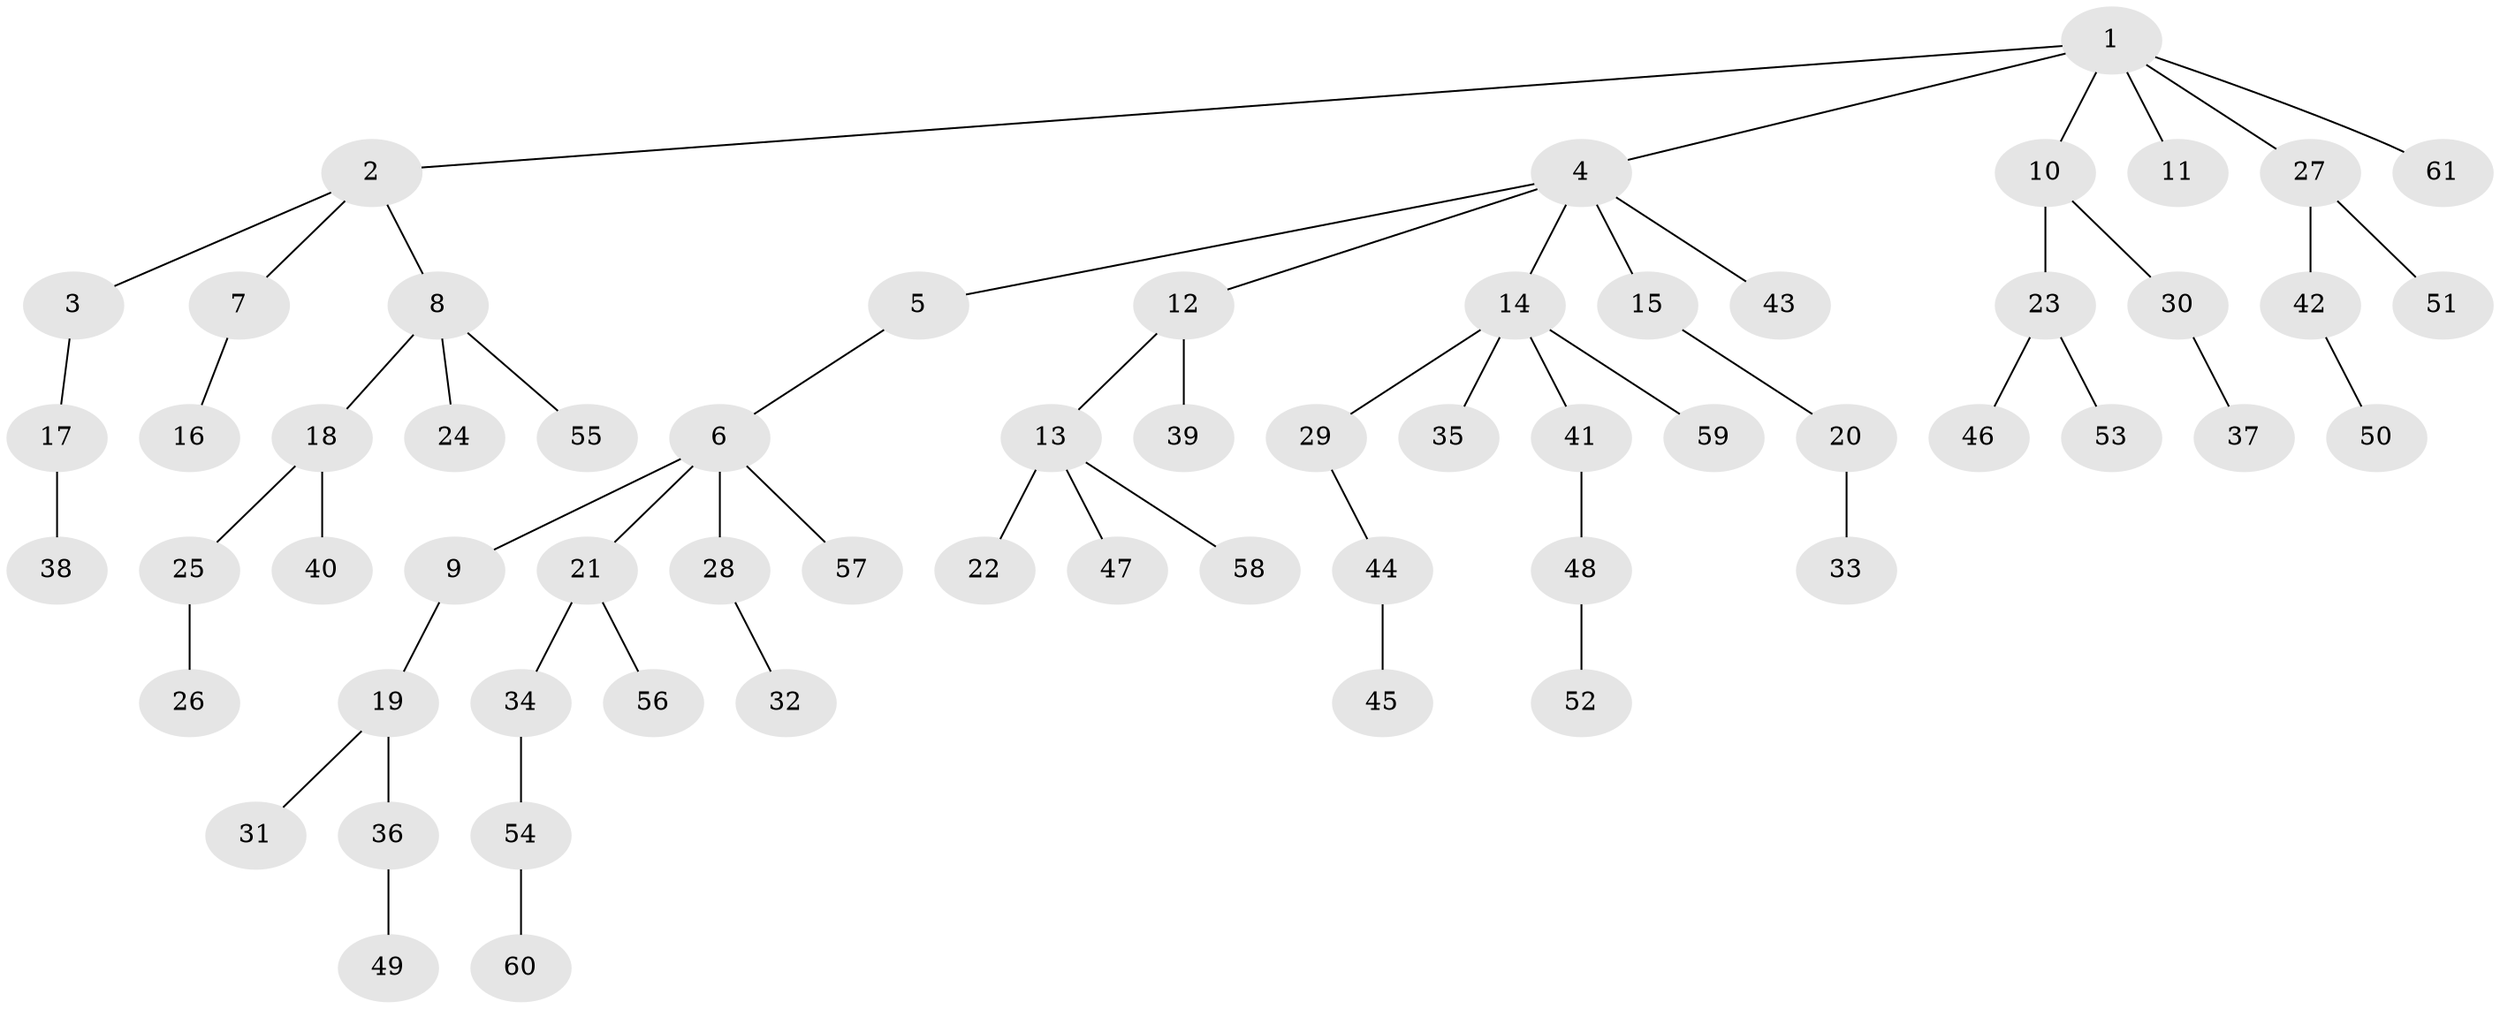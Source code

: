 // coarse degree distribution, {5: 0.07142857142857142, 4: 0.047619047619047616, 6: 0.023809523809523808, 1: 0.5714285714285714, 3: 0.11904761904761904, 2: 0.16666666666666666}
// Generated by graph-tools (version 1.1) at 2025/52/02/27/25 19:52:10]
// undirected, 61 vertices, 60 edges
graph export_dot {
graph [start="1"]
  node [color=gray90,style=filled];
  1;
  2;
  3;
  4;
  5;
  6;
  7;
  8;
  9;
  10;
  11;
  12;
  13;
  14;
  15;
  16;
  17;
  18;
  19;
  20;
  21;
  22;
  23;
  24;
  25;
  26;
  27;
  28;
  29;
  30;
  31;
  32;
  33;
  34;
  35;
  36;
  37;
  38;
  39;
  40;
  41;
  42;
  43;
  44;
  45;
  46;
  47;
  48;
  49;
  50;
  51;
  52;
  53;
  54;
  55;
  56;
  57;
  58;
  59;
  60;
  61;
  1 -- 2;
  1 -- 4;
  1 -- 10;
  1 -- 11;
  1 -- 27;
  1 -- 61;
  2 -- 3;
  2 -- 7;
  2 -- 8;
  3 -- 17;
  4 -- 5;
  4 -- 12;
  4 -- 14;
  4 -- 15;
  4 -- 43;
  5 -- 6;
  6 -- 9;
  6 -- 21;
  6 -- 28;
  6 -- 57;
  7 -- 16;
  8 -- 18;
  8 -- 24;
  8 -- 55;
  9 -- 19;
  10 -- 23;
  10 -- 30;
  12 -- 13;
  12 -- 39;
  13 -- 22;
  13 -- 47;
  13 -- 58;
  14 -- 29;
  14 -- 35;
  14 -- 41;
  14 -- 59;
  15 -- 20;
  17 -- 38;
  18 -- 25;
  18 -- 40;
  19 -- 31;
  19 -- 36;
  20 -- 33;
  21 -- 34;
  21 -- 56;
  23 -- 46;
  23 -- 53;
  25 -- 26;
  27 -- 42;
  27 -- 51;
  28 -- 32;
  29 -- 44;
  30 -- 37;
  34 -- 54;
  36 -- 49;
  41 -- 48;
  42 -- 50;
  44 -- 45;
  48 -- 52;
  54 -- 60;
}
